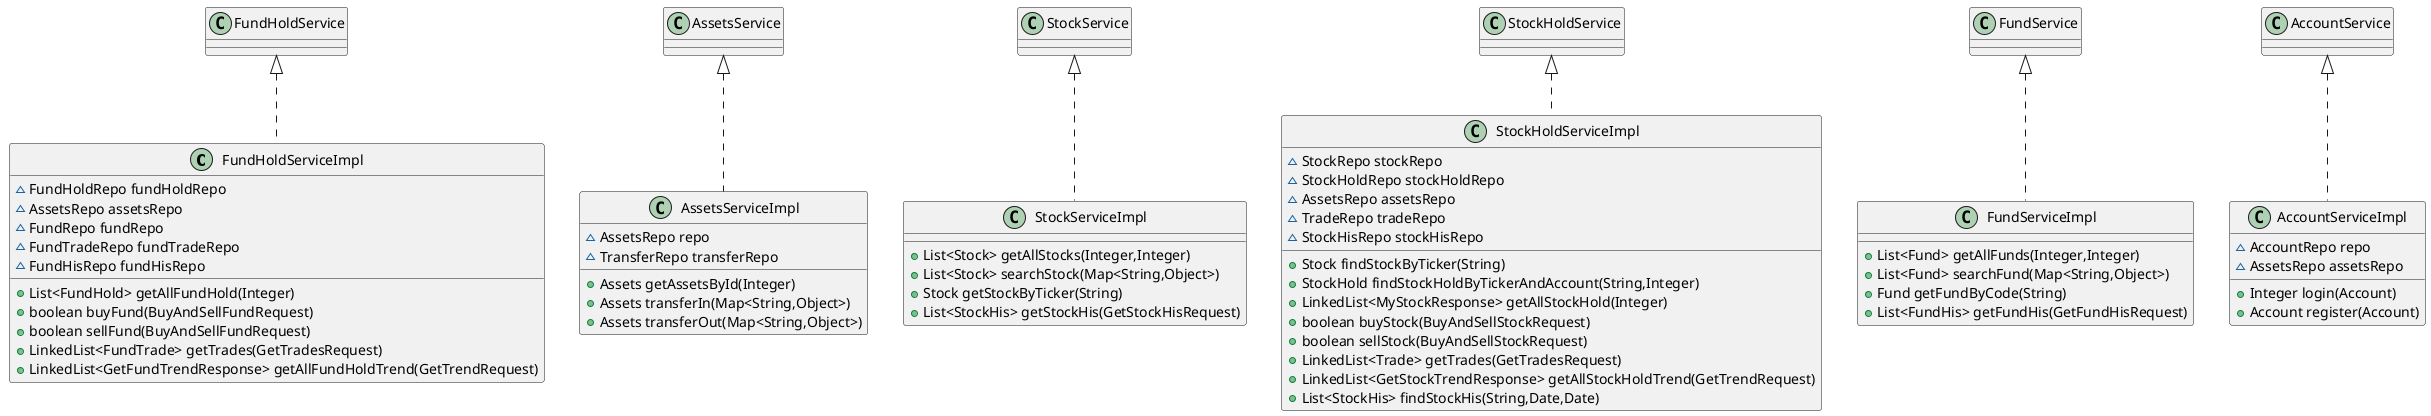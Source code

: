 @startuml
class FundHoldServiceImpl {
~ FundHoldRepo fundHoldRepo
~ AssetsRepo assetsRepo
~ FundRepo fundRepo
~ FundTradeRepo fundTradeRepo
~ FundHisRepo fundHisRepo
+ List<FundHold> getAllFundHold(Integer)
+ boolean buyFund(BuyAndSellFundRequest)
+ boolean sellFund(BuyAndSellFundRequest)
+ LinkedList<FundTrade> getTrades(GetTradesRequest)
+ LinkedList<GetFundTrendResponse> getAllFundHoldTrend(GetTrendRequest)
}
class AssetsServiceImpl {
~ AssetsRepo repo
~ TransferRepo transferRepo
+ Assets getAssetsById(Integer)
+ Assets transferIn(Map<String,Object>)
+ Assets transferOut(Map<String,Object>)
}
class StockServiceImpl {
+ List<Stock> getAllStocks(Integer,Integer)
+ List<Stock> searchStock(Map<String,Object>)
+ Stock getStockByTicker(String)
+ List<StockHis> getStockHis(GetStockHisRequest)
}
class StockHoldServiceImpl {
~ StockRepo stockRepo
~ StockHoldRepo stockHoldRepo
~ AssetsRepo assetsRepo
~ TradeRepo tradeRepo
~ StockHisRepo stockHisRepo
+ Stock findStockByTicker(String)
+ StockHold findStockHoldByTickerAndAccount(String,Integer)
+ LinkedList<MyStockResponse> getAllStockHold(Integer)
+ boolean buyStock(BuyAndSellStockRequest)
+ boolean sellStock(BuyAndSellStockRequest)
+ LinkedList<Trade> getTrades(GetTradesRequest)
+ LinkedList<GetStockTrendResponse> getAllStockHoldTrend(GetTrendRequest)
+ List<StockHis> findStockHis(String,Date,Date)
}
class FundServiceImpl {
+ List<Fund> getAllFunds(Integer,Integer)
+ List<Fund> searchFund(Map<String,Object>)
+ Fund getFundByCode(String)
+ List<FundHis> getFundHis(GetFundHisRequest)
}
class AccountServiceImpl {
~ AccountRepo repo
~ AssetsRepo assetsRepo
+ Integer login(Account)
+ Account register(Account)
}


FundHoldService <|.. FundHoldServiceImpl
AssetsService <|.. AssetsServiceImpl
StockService <|.. StockServiceImpl
StockHoldService <|.. StockHoldServiceImpl
FundService <|.. FundServiceImpl
AccountService <|.. AccountServiceImpl
@enduml